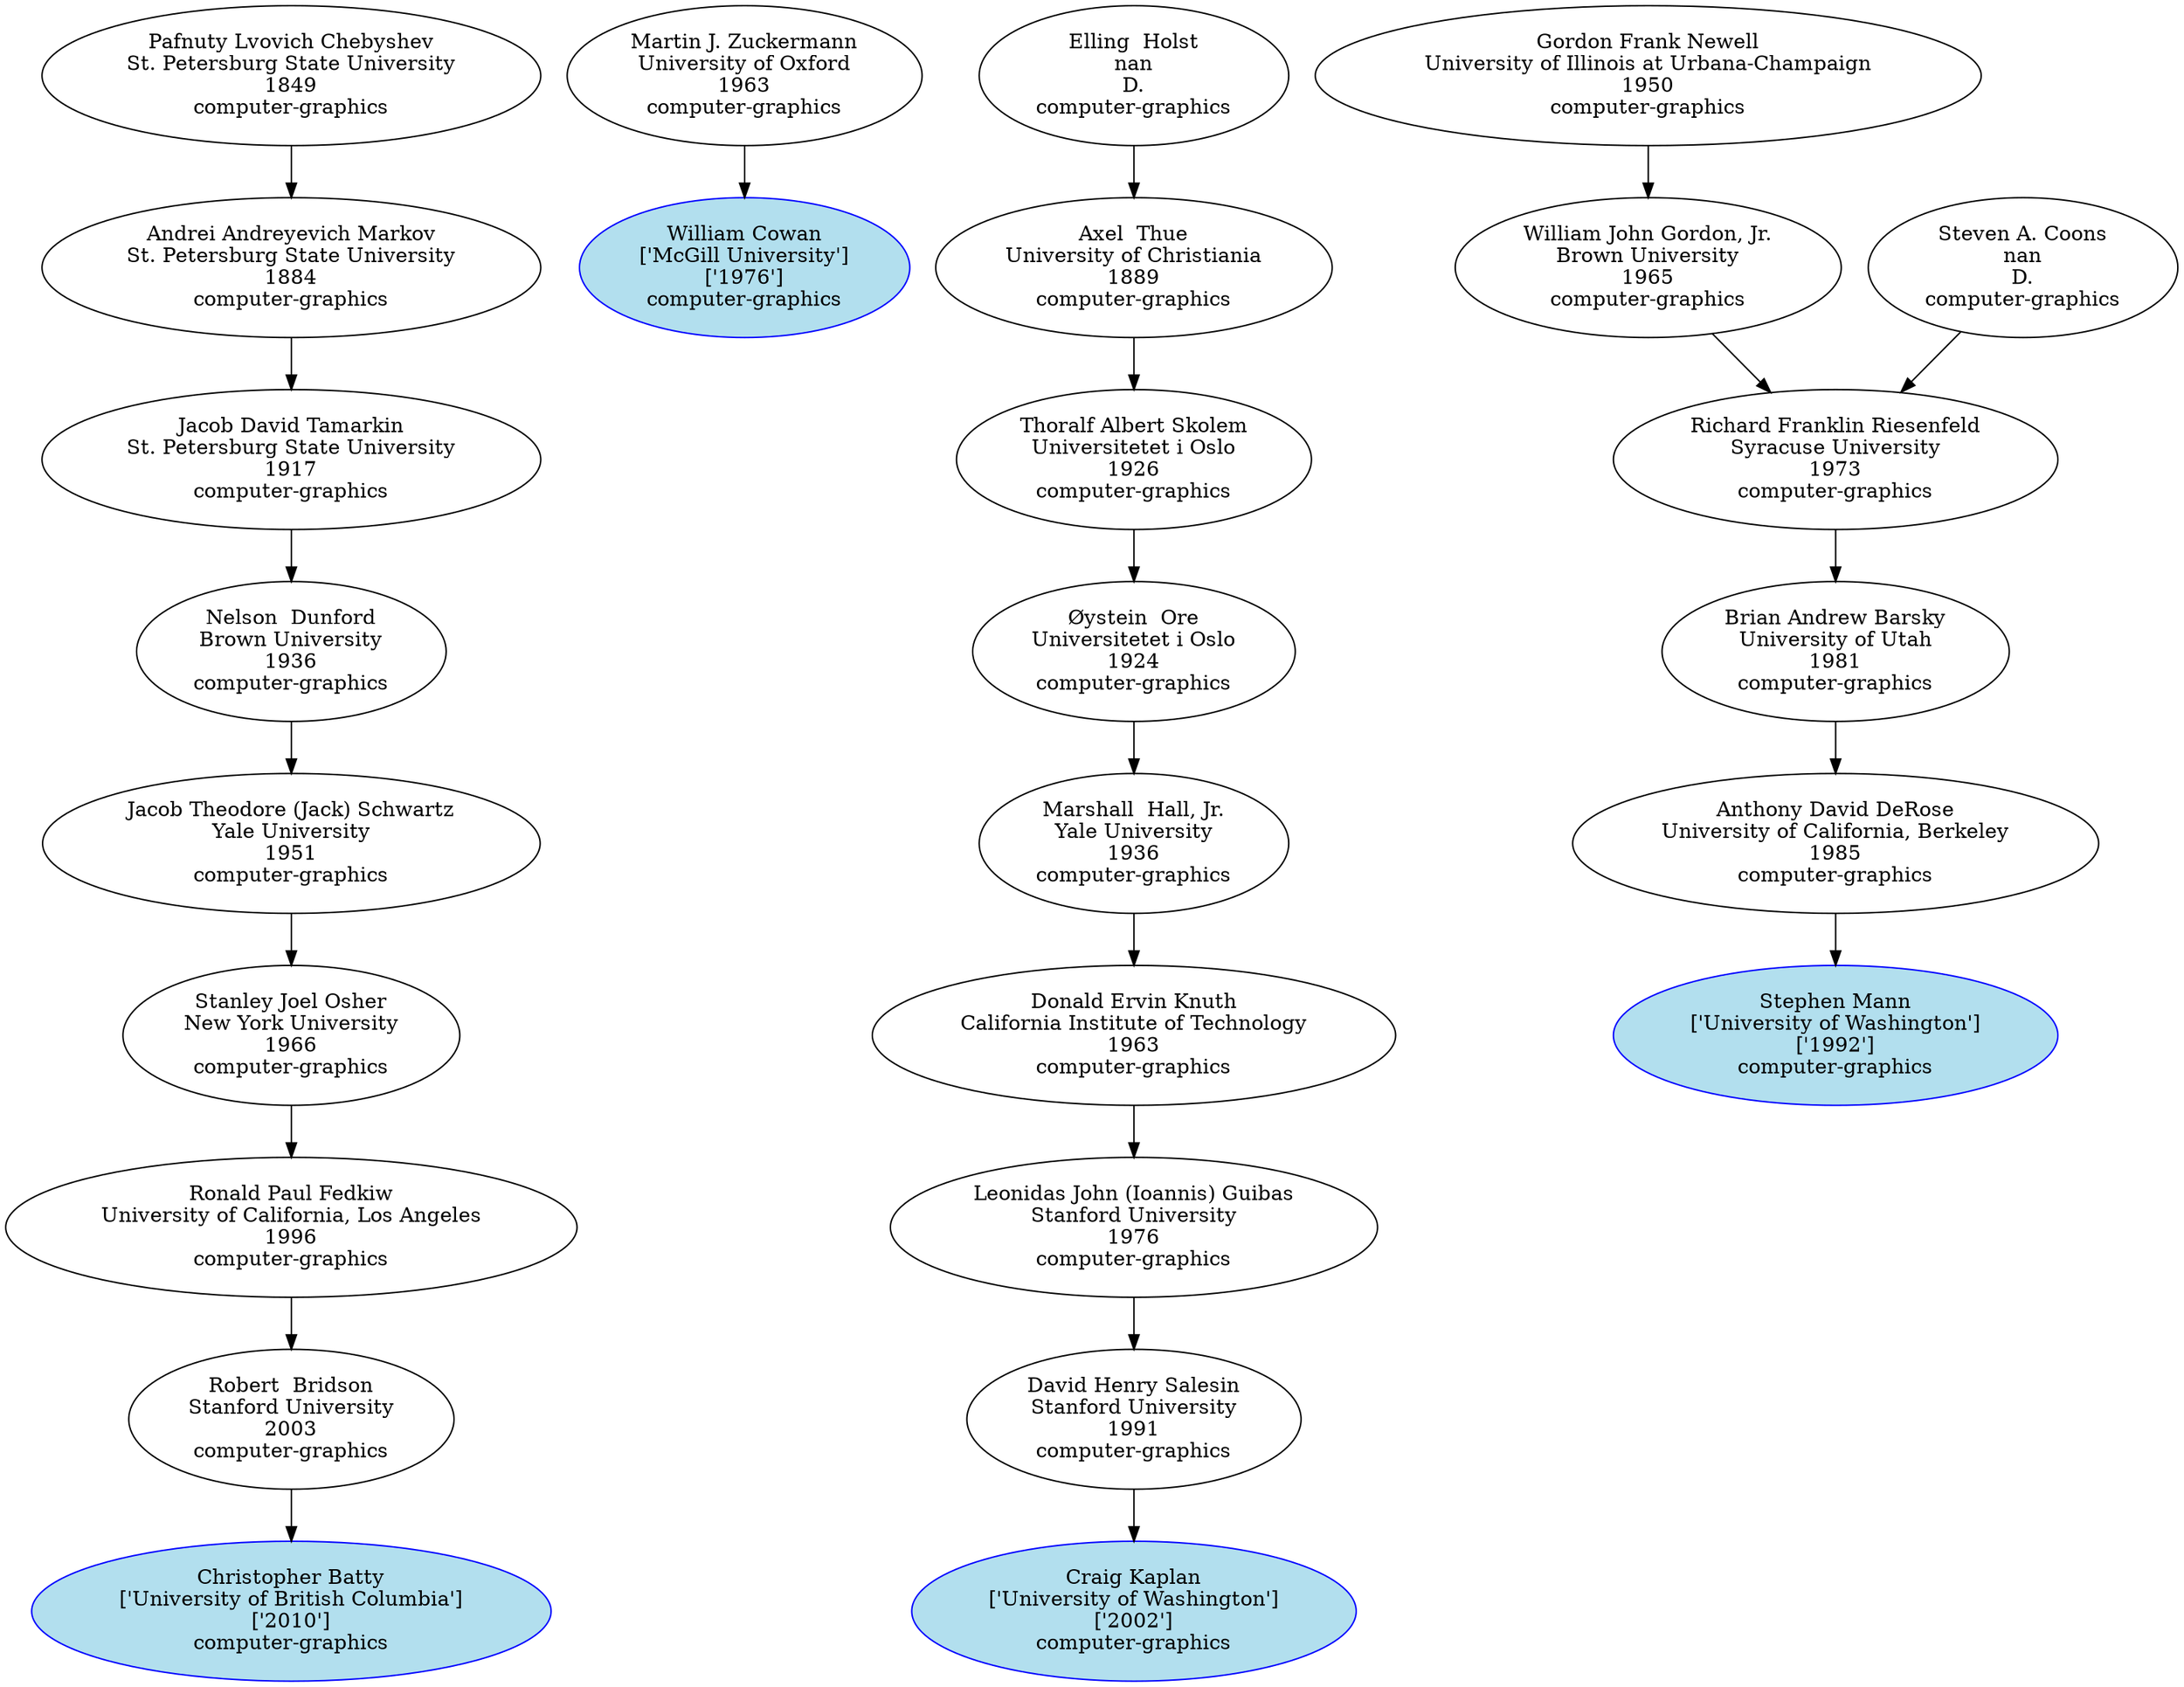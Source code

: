 digraph "Academic Genealogy for computer-graphics" {
	147355 [label="Christopher Batty
['University of British Columbia']
['2010']
computer-graphics" color=blue fillcolor=lightblue2 style=filled]
	66906 [label="William Cowan
['McGill University']
['1976']
computer-graphics" color=blue fillcolor=lightblue2 style=filled]
	78067 [label="Craig Kaplan
['University of Washington']
['2002']
computer-graphics" color=blue fillcolor=lightblue2 style=filled]
	71953 [label="Stephen Mann
['University of Washington']
['1992']
computer-graphics" color=blue fillcolor=lightblue2 style=filled]
	70795 [label="Robert  Bridson
Stanford University
2003
computer-graphics"]
	128095 [label="Martin J. Zuckermann
University of Oxford
1963
computer-graphics"]
	50412 [label="David Henry Salesin
Stanford University
1991
computer-graphics"]
	33763 [label="Anthony David DeRose
University of California, Berkeley
1985
computer-graphics"]
	36653 [label="Ronald Paul Fedkiw
University of California, Los Angeles
1996
computer-graphics"]
	39940 [label="Leonidas John (Ioannis) Guibas
Stanford University
1976
computer-graphics"]
	50070 [label="Brian Andrew Barsky
University of Utah
1981
computer-graphics"]
	11645 [label="Stanley Joel Osher
New York University
1966
computer-graphics"]
	10416 [label="Donald Ervin Knuth
California Institute of Technology
1963
computer-graphics"]
	16454 [label="Richard Franklin Riesenfeld
Syracuse University
1973
computer-graphics"]
	13409 [label="Jacob Theodore (Jack) Schwartz
Yale University
1951
computer-graphics"]
	6807 [label="Marshall  Hall, Jr.
Yale University
1936
computer-graphics"]
	14382 [label="William John Gordon, Jr.
Brown University
1965
computer-graphics"]
	96017 [label="Steven A. Coons
nan
D.
computer-graphics"]
	4299 [label="Nelson  Dunford
Brown University
1936
computer-graphics"]
	11890 [label="Øystein  Ore
Universitetet i Oslo
1924
computer-graphics"]
	13797 [label="Gordon Frank Newell
University of Illinois at Urbana-Champaign
1950
computer-graphics"]
	4740 [label="Jacob David Tamarkin
St. Petersburg State University
1917
computer-graphics"]
	18237 [label="Thoralf Albert Skolem
Universitetet i Oslo
1926
computer-graphics"]
	12543 [label="Andrei Andreyevich Markov
St. Petersburg State University
1884
computer-graphics"]
	18236 [label="Axel  Thue
University of Christiania
1889
computer-graphics"]
	12542 [label="Pafnuty Lvovich Chebyshev
St. Petersburg State University
1849
computer-graphics"]
	77898 [label="Elling  Holst
nan
D.
computer-graphics"]
	70795 -> 147355
	128095 -> 66906
	50412 -> 78067
	33763 -> 71953
	36653 -> 70795
	39940 -> 50412
	50070 -> 33763
	11645 -> 36653
	10416 -> 39940
	16454 -> 50070
	13409 -> 11645
	6807 -> 10416
	14382 -> 16454
	96017 -> 16454
	4299 -> 13409
	11890 -> 6807
	13797 -> 14382
	4740 -> 4299
	18237 -> 11890
	12543 -> 4740
	18236 -> 18237
	12542 -> 12543
	77898 -> 18236
}
